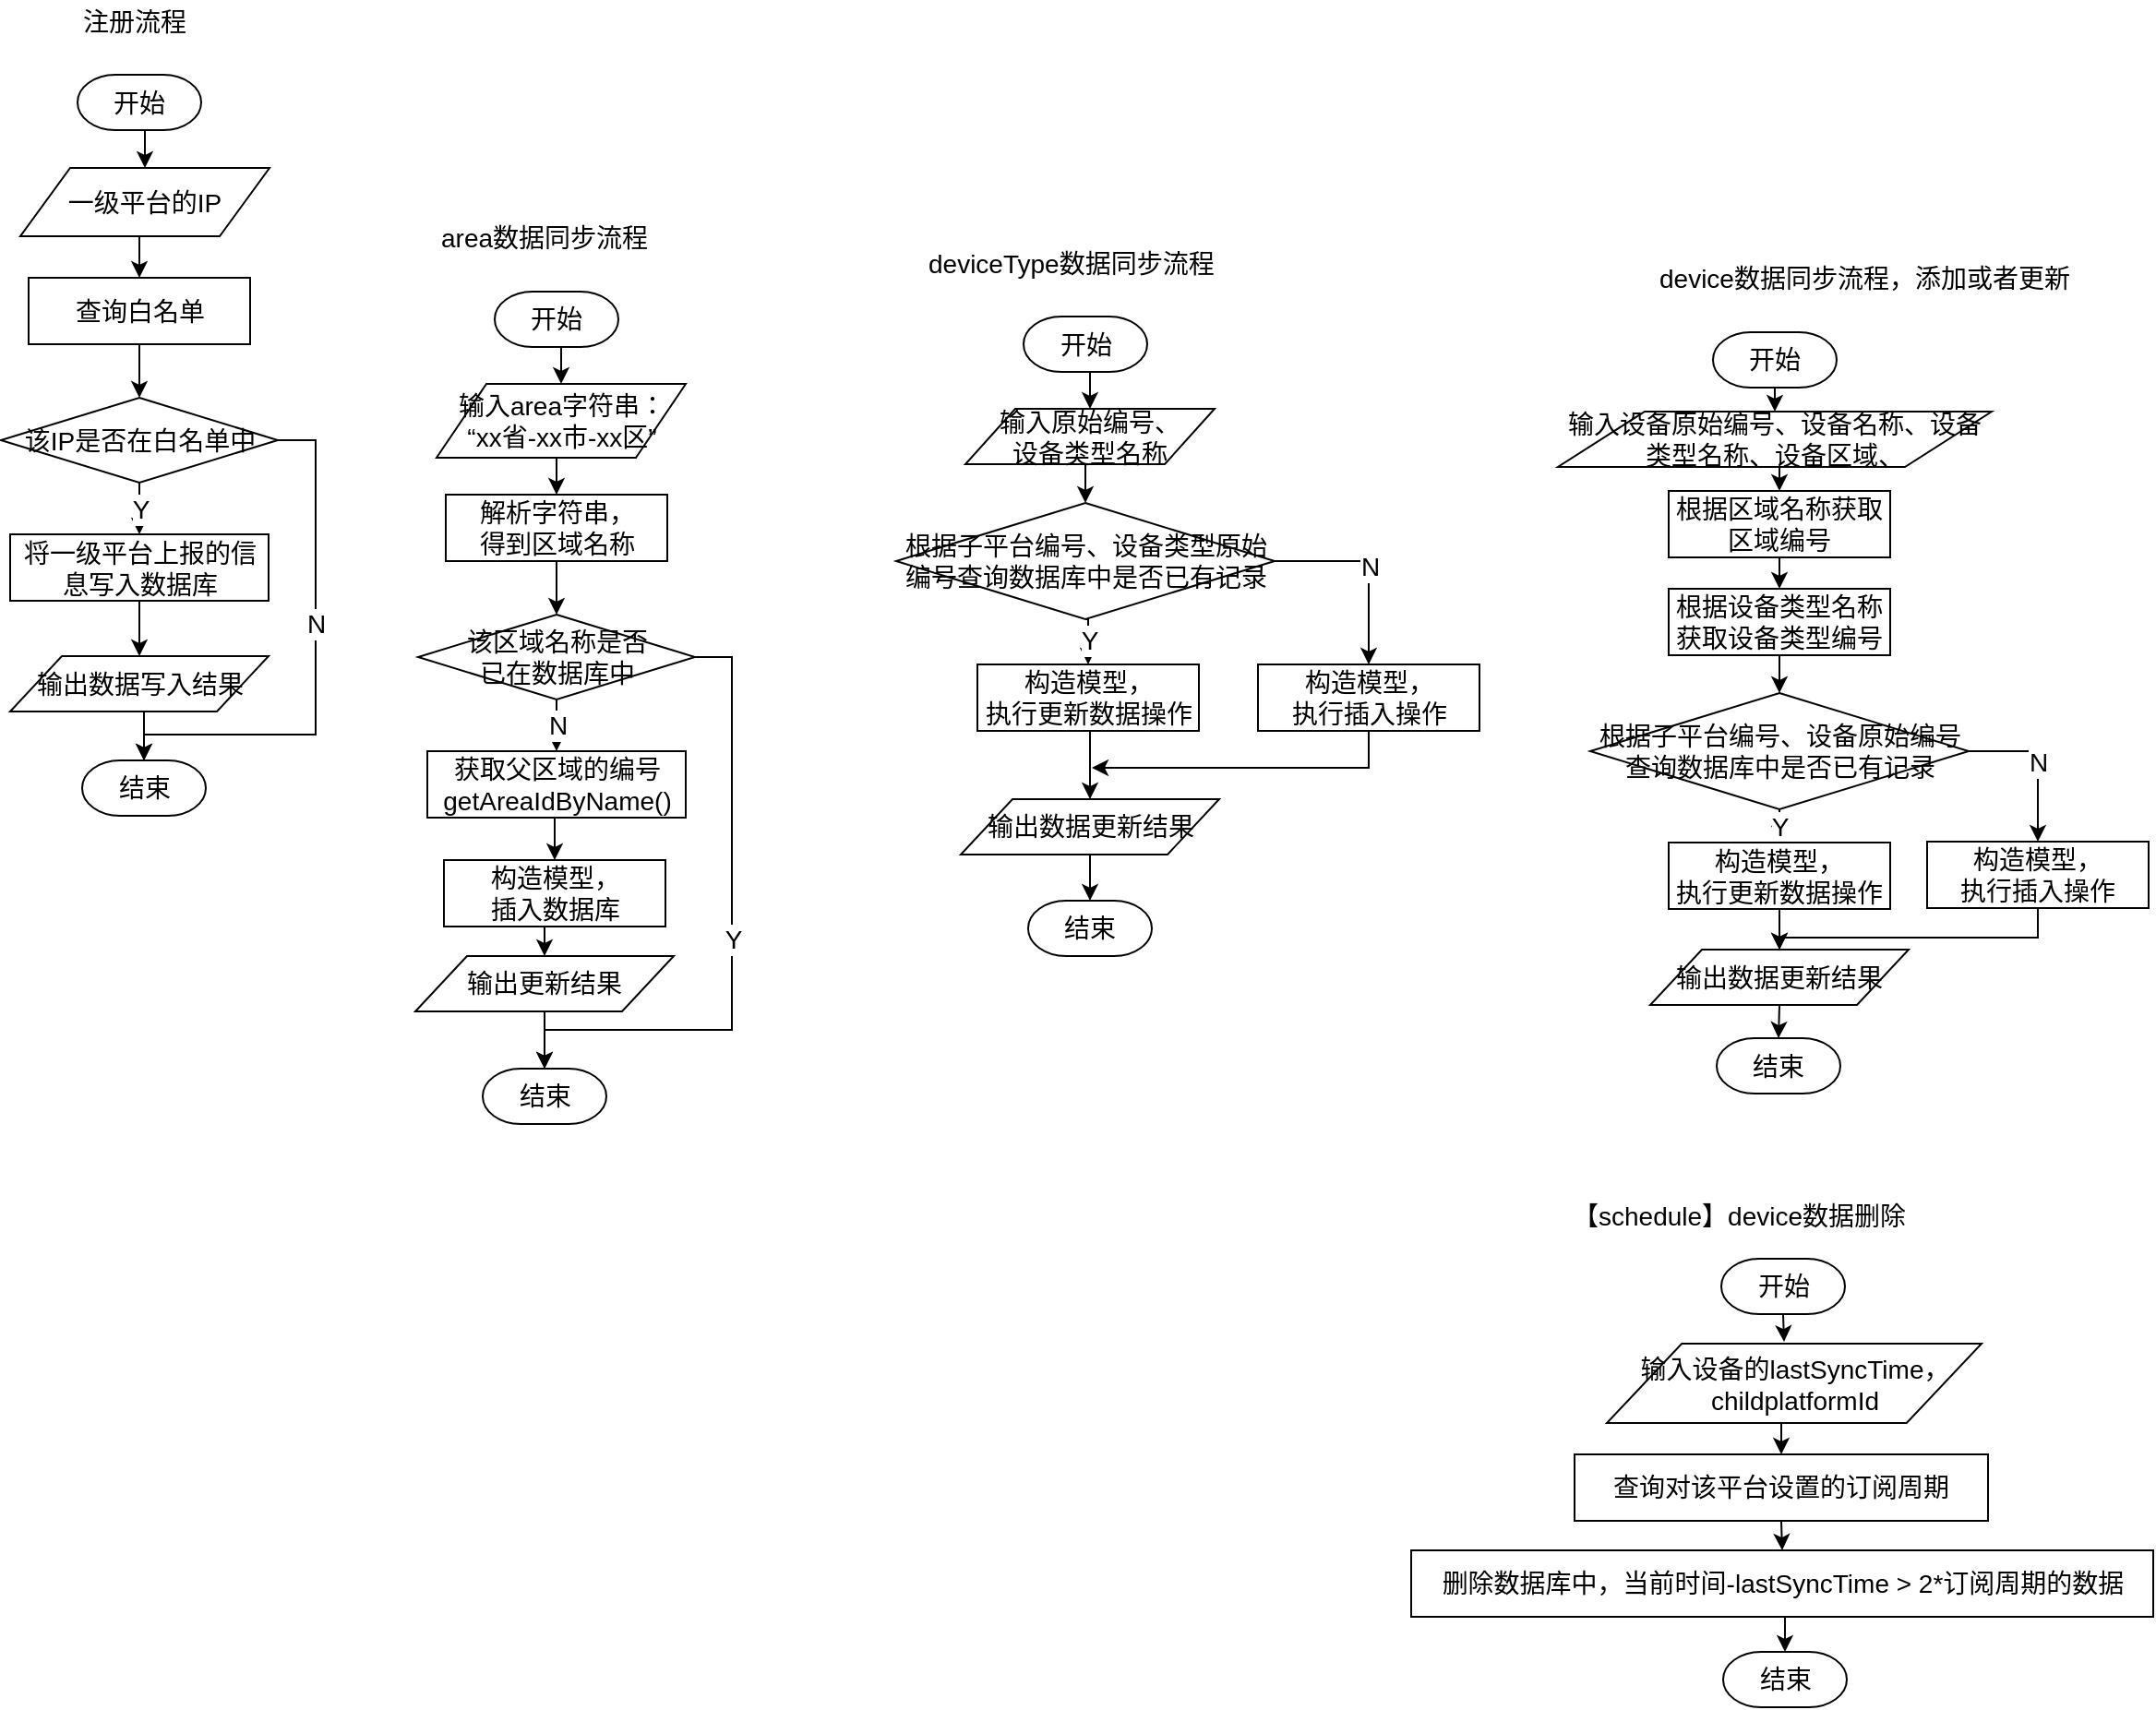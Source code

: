 <mxfile version="10.6.2" type="github"><diagram id="6a731a19-8d31-9384-78a2-239565b7b9f0" name="Page-1"><mxGraphModel dx="2176" dy="628" grid="1" gridSize="10" guides="1" tooltips="1" connect="1" arrows="1" fold="1" page="1" pageScale="1" pageWidth="1169" pageHeight="827" background="#ffffff" math="0" shadow="0"><root><mxCell id="0"/><mxCell id="1" parent="0"/><mxCell id="y7P9SScSzxXJDbZDGNzq-10" style="edgeStyle=orthogonalEdgeStyle;rounded=0;orthogonalLoop=1;jettySize=auto;html=1;exitX=0.5;exitY=1;exitDx=0;exitDy=0;entryX=0.5;entryY=0;entryDx=0;entryDy=0;fontSize=14;" parent="1" source="b0ZdyHu9Rvz4w-3HchTp-64" target="y7P9SScSzxXJDbZDGNzq-2" edge="1"><mxGeometry relative="1" as="geometry"/></mxCell><mxCell id="b0ZdyHu9Rvz4w-3HchTp-64" value="输入area字符串：&lt;br style=&quot;font-size: 14px;&quot;&gt;“xx省-xx市-xx区”" style="shape=parallelogram;perimeter=parallelogramPerimeter;whiteSpace=wrap;html=1;rounded=1;comic=0;arcSize=0;fontSize=14;" parent="1" vertex="1"><mxGeometry x="151.5" y="230" width="135" height="40" as="geometry"/></mxCell><mxCell id="y7P9SScSzxXJDbZDGNzq-12" value="N&lt;br style=&quot;font-size: 14px;&quot;&gt;" style="edgeStyle=orthogonalEdgeStyle;rounded=0;orthogonalLoop=1;jettySize=auto;html=1;exitX=0.5;exitY=1;exitDx=0;exitDy=0;exitPerimeter=0;fontSize=14;" parent="1" source="b0ZdyHu9Rvz4w-3HchTp-66" target="y7P9SScSzxXJDbZDGNzq-5" edge="1"><mxGeometry relative="1" as="geometry"/></mxCell><mxCell id="y7P9SScSzxXJDbZDGNzq-21" value="&lt;font style=&quot;font-size: 14px&quot;&gt;Y&lt;/font&gt;" style="edgeStyle=orthogonalEdgeStyle;rounded=0;orthogonalLoop=1;jettySize=auto;html=1;exitX=1;exitY=0.5;exitDx=0;exitDy=0;exitPerimeter=0;entryX=0.5;entryY=0;entryDx=0;entryDy=0;entryPerimeter=0;fontSize=14;" parent="1" source="b0ZdyHu9Rvz4w-3HchTp-66" target="b0ZdyHu9Rvz4w-3HchTp-79" edge="1"><mxGeometry relative="1" as="geometry"><Array as="points"><mxPoint x="311.5" y="378"/><mxPoint x="311.5" y="580"/><mxPoint x="210.5" y="580"/></Array></mxGeometry></mxCell><mxCell id="b0ZdyHu9Rvz4w-3HchTp-66" value="该区域名称是否&lt;br style=&quot;font-size: 14px;&quot;&gt;已在数据库中" style="strokeWidth=1;html=1;shape=mxgraph.flowchart.decision;whiteSpace=wrap;rounded=1;comic=0;fontSize=14;spacing=2;" parent="1" vertex="1"><mxGeometry x="141.5" y="355" width="150" height="46" as="geometry"/></mxCell><mxCell id="y7P9SScSzxXJDbZDGNzq-9" style="edgeStyle=orthogonalEdgeStyle;rounded=0;orthogonalLoop=1;jettySize=auto;html=1;exitX=0.5;exitY=1;exitDx=0;exitDy=0;exitPerimeter=0;entryX=0.5;entryY=0;entryDx=0;entryDy=0;fontSize=14;" parent="1" source="b0ZdyHu9Rvz4w-3HchTp-72" target="b0ZdyHu9Rvz4w-3HchTp-64" edge="1"><mxGeometry relative="1" as="geometry"/></mxCell><mxCell id="b0ZdyHu9Rvz4w-3HchTp-72" value="开始" style="strokeWidth=1;html=1;shape=mxgraph.flowchart.terminator;whiteSpace=wrap;rounded=1;comic=0;fontSize=14;" parent="1" vertex="1"><mxGeometry x="183" y="180" width="67" height="30" as="geometry"/></mxCell><mxCell id="b0ZdyHu9Rvz4w-3HchTp-79" value="结束" style="strokeWidth=1;html=1;shape=mxgraph.flowchart.terminator;whiteSpace=wrap;rounded=1;comic=0;fontSize=14;" parent="1" vertex="1"><mxGeometry x="176.5" y="601" width="67" height="30" as="geometry"/></mxCell><mxCell id="y7P9SScSzxXJDbZDGNzq-1" value="&lt;font style=&quot;font-size: 14px;&quot;&gt;area数据同步流程&lt;br style=&quot;font-size: 14px;&quot;&gt;&lt;br style=&quot;font-size: 14px;&quot;&gt;&lt;/font&gt;" style="text;html=1;resizable=0;points=[];autosize=1;align=left;verticalAlign=top;spacingTop=-4;fontSize=14;" parent="1" vertex="1"><mxGeometry x="151.5" y="140" width="140" height="30" as="geometry"/></mxCell><mxCell id="y7P9SScSzxXJDbZDGNzq-11" style="edgeStyle=orthogonalEdgeStyle;rounded=0;orthogonalLoop=1;jettySize=auto;html=1;exitX=0.5;exitY=1;exitDx=0;exitDy=0;entryX=0.5;entryY=0;entryDx=0;entryDy=0;entryPerimeter=0;fontSize=14;" parent="1" source="y7P9SScSzxXJDbZDGNzq-2" target="b0ZdyHu9Rvz4w-3HchTp-66" edge="1"><mxGeometry relative="1" as="geometry"/></mxCell><mxCell id="y7P9SScSzxXJDbZDGNzq-2" value="&lt;font style=&quot;font-size: 14px&quot;&gt;解析字符串，&lt;br style=&quot;font-size: 14px;&quot;&gt;得到区域名称&lt;br style=&quot;font-size: 14px;&quot;&gt;&lt;/font&gt;" style="rounded=0;whiteSpace=wrap;html=1;fontSize=14;" parent="1" vertex="1"><mxGeometry x="156.5" y="290" width="120" height="36" as="geometry"/></mxCell><mxCell id="y7P9SScSzxXJDbZDGNzq-15" style="edgeStyle=orthogonalEdgeStyle;rounded=0;orthogonalLoop=1;jettySize=auto;html=1;exitX=0.5;exitY=1;exitDx=0;exitDy=0;entryX=0.5;entryY=0;entryDx=0;entryDy=0;fontSize=14;" parent="1" source="y7P9SScSzxXJDbZDGNzq-4" target="y7P9SScSzxXJDbZDGNzq-6" edge="1"><mxGeometry relative="1" as="geometry"/></mxCell><mxCell id="y7P9SScSzxXJDbZDGNzq-4" value="&lt;span style=&quot;font-size: 14px&quot;&gt;构造模型，&lt;br style=&quot;font-size: 14px;&quot;&gt;插入数据库&lt;/span&gt;" style="rounded=0;whiteSpace=wrap;html=1;fontSize=14;" parent="1" vertex="1"><mxGeometry x="155.5" y="488" width="120" height="36" as="geometry"/></mxCell><mxCell id="y7P9SScSzxXJDbZDGNzq-13" style="edgeStyle=orthogonalEdgeStyle;rounded=0;orthogonalLoop=1;jettySize=auto;html=1;exitX=0.5;exitY=1;exitDx=0;exitDy=0;entryX=0.5;entryY=0;entryDx=0;entryDy=0;fontSize=14;" parent="1" source="y7P9SScSzxXJDbZDGNzq-5" target="y7P9SScSzxXJDbZDGNzq-4" edge="1"><mxGeometry relative="1" as="geometry"/></mxCell><mxCell id="y7P9SScSzxXJDbZDGNzq-5" value="&lt;span style=&quot;font-size: 14px&quot;&gt;获取父区域的编号&lt;br style=&quot;font-size: 14px;&quot;&gt;getAreaIdByName()&lt;br style=&quot;font-size: 14px;&quot;&gt;&lt;/span&gt;" style="rounded=0;whiteSpace=wrap;html=1;fontSize=14;" parent="1" vertex="1"><mxGeometry x="146.5" y="429" width="140" height="36" as="geometry"/></mxCell><mxCell id="y7P9SScSzxXJDbZDGNzq-17" style="edgeStyle=orthogonalEdgeStyle;rounded=0;orthogonalLoop=1;jettySize=auto;html=1;exitX=0.5;exitY=1;exitDx=0;exitDy=0;entryX=0.5;entryY=0;entryDx=0;entryDy=0;entryPerimeter=0;fontSize=14;" parent="1" source="y7P9SScSzxXJDbZDGNzq-6" target="b0ZdyHu9Rvz4w-3HchTp-79" edge="1"><mxGeometry relative="1" as="geometry"><Array as="points"><mxPoint x="210.5" y="590"/><mxPoint x="210.5" y="590"/></Array></mxGeometry></mxCell><mxCell id="y7P9SScSzxXJDbZDGNzq-6" value="输出更新结果" style="shape=parallelogram;perimeter=parallelogramPerimeter;whiteSpace=wrap;html=1;rounded=1;comic=0;arcSize=0;fontSize=14;" parent="1" vertex="1"><mxGeometry x="140" y="540" width="140" height="30" as="geometry"/></mxCell><mxCell id="y7P9SScSzxXJDbZDGNzq-43" style="edgeStyle=orthogonalEdgeStyle;rounded=0;orthogonalLoop=1;jettySize=auto;html=1;exitX=0.5;exitY=1;exitDx=0;exitDy=0;entryX=0.5;entryY=0;entryDx=0;entryDy=0;entryPerimeter=0;fontSize=14;" parent="1" source="y7P9SScSzxXJDbZDGNzq-23" target="y7P9SScSzxXJDbZDGNzq-26" edge="1"><mxGeometry relative="1" as="geometry"/></mxCell><mxCell id="y7P9SScSzxXJDbZDGNzq-23" value="&lt;span style=&quot;font-size: 14px;&quot;&gt;输入原始编号、&lt;br style=&quot;font-size: 14px;&quot;&gt;设备类型名称&lt;/span&gt;" style="shape=parallelogram;perimeter=parallelogramPerimeter;whiteSpace=wrap;html=1;rounded=1;comic=0;arcSize=0;fontSize=14;" parent="1" vertex="1"><mxGeometry x="438" y="243.5" width="135" height="30" as="geometry"/></mxCell><mxCell id="y7P9SScSzxXJDbZDGNzq-48" value="Y" style="edgeStyle=orthogonalEdgeStyle;rounded=0;orthogonalLoop=1;jettySize=auto;html=1;exitX=0.5;exitY=1;exitDx=0;exitDy=0;exitPerimeter=0;entryX=0.5;entryY=0;entryDx=0;entryDy=0;fontSize=14;" parent="1" source="y7P9SScSzxXJDbZDGNzq-26" target="y7P9SScSzxXJDbZDGNzq-34" edge="1"><mxGeometry relative="1" as="geometry"/></mxCell><mxCell id="y7P9SScSzxXJDbZDGNzq-52" value="N" style="edgeStyle=orthogonalEdgeStyle;rounded=0;orthogonalLoop=1;jettySize=auto;html=1;exitX=1;exitY=0.5;exitDx=0;exitDy=0;exitPerimeter=0;fontSize=14;" parent="1" source="y7P9SScSzxXJDbZDGNzq-26" target="y7P9SScSzxXJDbZDGNzq-39" edge="1"><mxGeometry relative="1" as="geometry"/></mxCell><mxCell id="y7P9SScSzxXJDbZDGNzq-26" value="根据子平台编号、设备类型原始编号查询数据库中是否已有记录" style="strokeWidth=1;html=1;shape=mxgraph.flowchart.decision;whiteSpace=wrap;rounded=1;comic=0;fontSize=14;spacing=2;" parent="1" vertex="1"><mxGeometry x="400.5" y="294.5" width="205" height="63" as="geometry"/></mxCell><mxCell id="y7P9SScSzxXJDbZDGNzq-27" style="edgeStyle=orthogonalEdgeStyle;rounded=0;orthogonalLoop=1;jettySize=auto;html=1;exitX=0.5;exitY=1;exitDx=0;exitDy=0;exitPerimeter=0;entryX=0.5;entryY=0;entryDx=0;entryDy=0;fontSize=14;" parent="1" source="y7P9SScSzxXJDbZDGNzq-28" target="y7P9SScSzxXJDbZDGNzq-23" edge="1"><mxGeometry relative="1" as="geometry"/></mxCell><mxCell id="y7P9SScSzxXJDbZDGNzq-28" value="开始" style="strokeWidth=1;html=1;shape=mxgraph.flowchart.terminator;whiteSpace=wrap;rounded=1;comic=0;fontSize=14;" parent="1" vertex="1"><mxGeometry x="469.5" y="193.5" width="67" height="30" as="geometry"/></mxCell><mxCell id="y7P9SScSzxXJDbZDGNzq-29" value="结束" style="strokeWidth=1;html=1;shape=mxgraph.flowchart.terminator;whiteSpace=wrap;rounded=1;comic=0;fontSize=14;" parent="1" vertex="1"><mxGeometry x="472" y="510" width="67" height="30" as="geometry"/></mxCell><mxCell id="y7P9SScSzxXJDbZDGNzq-30" value="&lt;font style=&quot;font-size: 14px;&quot;&gt;deviceType数据同步流程&lt;/font&gt;" style="text;html=1;resizable=0;points=[];autosize=1;align=left;verticalAlign=top;spacingTop=-4;fontSize=14;" parent="1" vertex="1"><mxGeometry x="415.5" y="153.5" width="190" height="20" as="geometry"/></mxCell><mxCell id="y7P9SScSzxXJDbZDGNzq-49" style="edgeStyle=orthogonalEdgeStyle;rounded=0;orthogonalLoop=1;jettySize=auto;html=1;exitX=0.5;exitY=1;exitDx=0;exitDy=0;entryX=0.5;entryY=0;entryDx=0;entryDy=0;fontSize=14;" parent="1" source="y7P9SScSzxXJDbZDGNzq-34" target="y7P9SScSzxXJDbZDGNzq-38" edge="1"><mxGeometry relative="1" as="geometry"/></mxCell><mxCell id="y7P9SScSzxXJDbZDGNzq-34" value="&lt;span style=&quot;font-size: 14px&quot;&gt;构造模型，&lt;br style=&quot;font-size: 14px;&quot;&gt;执行更新数据操作&lt;br style=&quot;font-size: 14px;&quot;&gt;&lt;/span&gt;" style="rounded=0;whiteSpace=wrap;html=1;fontSize=14;" parent="1" vertex="1"><mxGeometry x="444.5" y="382" width="120" height="36" as="geometry"/></mxCell><mxCell id="y7P9SScSzxXJDbZDGNzq-50" style="edgeStyle=orthogonalEdgeStyle;rounded=0;orthogonalLoop=1;jettySize=auto;html=1;exitX=0.5;exitY=1;exitDx=0;exitDy=0;entryX=0.5;entryY=0;entryDx=0;entryDy=0;entryPerimeter=0;fontSize=14;" parent="1" source="y7P9SScSzxXJDbZDGNzq-38" target="y7P9SScSzxXJDbZDGNzq-29" edge="1"><mxGeometry relative="1" as="geometry"/></mxCell><mxCell id="y7P9SScSzxXJDbZDGNzq-38" value="输出数据更新结果" style="shape=parallelogram;perimeter=parallelogramPerimeter;whiteSpace=wrap;html=1;rounded=1;comic=0;arcSize=0;fontSize=14;" parent="1" vertex="1"><mxGeometry x="435.5" y="455" width="140" height="30" as="geometry"/></mxCell><mxCell id="y7P9SScSzxXJDbZDGNzq-53" style="edgeStyle=orthogonalEdgeStyle;rounded=0;orthogonalLoop=1;jettySize=auto;html=1;exitX=0.5;exitY=1;exitDx=0;exitDy=0;fontSize=14;" parent="1" edge="1"><mxGeometry relative="1" as="geometry"><mxPoint x="506.5" y="438" as="targetPoint"/><mxPoint x="656.5" y="416" as="sourcePoint"/><Array as="points"><mxPoint x="656.5" y="438"/></Array></mxGeometry></mxCell><mxCell id="y7P9SScSzxXJDbZDGNzq-39" value="&lt;span style=&quot;font-size: 14px&quot;&gt;构造模型，&lt;br style=&quot;font-size: 14px;&quot;&gt;执行插入操作&lt;br style=&quot;font-size: 14px;&quot;&gt;&lt;/span&gt;" style="rounded=0;whiteSpace=wrap;html=1;fontSize=14;" parent="1" vertex="1"><mxGeometry x="596.5" y="382" width="120" height="36" as="geometry"/></mxCell><mxCell id="n9s2jihmsVF0NRUN-z7o-6" style="edgeStyle=orthogonalEdgeStyle;rounded=0;orthogonalLoop=1;jettySize=auto;html=1;exitX=0.5;exitY=1;exitDx=0;exitDy=0;entryX=0.5;entryY=0;entryDx=0;entryDy=0;fontSize=14;" parent="1" source="y7P9SScSzxXJDbZDGNzq-55" target="n9s2jihmsVF0NRUN-z7o-3" edge="1"><mxGeometry relative="1" as="geometry"/></mxCell><mxCell id="y7P9SScSzxXJDbZDGNzq-55" value="&lt;span style=&quot;font-size: 14px&quot;&gt;输入设备原始编号、设备名称、设备类型名称、设备区域、&lt;/span&gt;" style="shape=parallelogram;perimeter=parallelogramPerimeter;whiteSpace=wrap;html=1;rounded=1;comic=0;arcSize=0;fontSize=14;" parent="1" vertex="1"><mxGeometry x="759" y="245" width="235" height="30" as="geometry"/></mxCell><mxCell id="n9s2jihmsVF0NRUN-z7o-12" value="Y" style="edgeStyle=orthogonalEdgeStyle;rounded=0;orthogonalLoop=1;jettySize=auto;html=1;exitX=0.5;exitY=1;exitDx=0;exitDy=0;exitPerimeter=0;entryX=0.5;entryY=0;entryDx=0;entryDy=0;fontSize=14;" parent="1" source="y7P9SScSzxXJDbZDGNzq-58" target="y7P9SScSzxXJDbZDGNzq-64" edge="1"><mxGeometry relative="1" as="geometry"/></mxCell><mxCell id="n9s2jihmsVF0NRUN-z7o-15" value="N" style="edgeStyle=orthogonalEdgeStyle;rounded=0;orthogonalLoop=1;jettySize=auto;html=1;exitX=1;exitY=0.5;exitDx=0;exitDy=0;exitPerimeter=0;entryX=0.5;entryY=0;entryDx=0;entryDy=0;fontSize=14;" parent="1" source="y7P9SScSzxXJDbZDGNzq-58" target="y7P9SScSzxXJDbZDGNzq-68" edge="1"><mxGeometry relative="1" as="geometry"/></mxCell><mxCell id="y7P9SScSzxXJDbZDGNzq-58" value="根据子平台编号、设备原始编号查询数据库中是否已有记录" style="strokeWidth=1;html=1;shape=mxgraph.flowchart.decision;whiteSpace=wrap;rounded=1;comic=0;fontSize=14;spacing=2;" parent="1" vertex="1"><mxGeometry x="776.5" y="397.5" width="205" height="63" as="geometry"/></mxCell><mxCell id="n9s2jihmsVF0NRUN-z7o-7" style="edgeStyle=orthogonalEdgeStyle;rounded=0;orthogonalLoop=1;jettySize=auto;html=1;exitX=0.5;exitY=1;exitDx=0;exitDy=0;exitPerimeter=0;entryX=0.5;entryY=0;entryDx=0;entryDy=0;fontSize=14;" parent="1" source="y7P9SScSzxXJDbZDGNzq-60" target="y7P9SScSzxXJDbZDGNzq-55" edge="1"><mxGeometry relative="1" as="geometry"/></mxCell><mxCell id="y7P9SScSzxXJDbZDGNzq-60" value="开始" style="strokeWidth=1;html=1;shape=mxgraph.flowchart.terminator;whiteSpace=wrap;rounded=1;comic=0;fontSize=14;" parent="1" vertex="1"><mxGeometry x="843" y="202" width="67" height="30" as="geometry"/></mxCell><mxCell id="y7P9SScSzxXJDbZDGNzq-61" value="结束" style="strokeWidth=1;html=1;shape=mxgraph.flowchart.terminator;whiteSpace=wrap;rounded=1;comic=0;fontSize=14;" parent="1" vertex="1"><mxGeometry x="845" y="584.5" width="67" height="30" as="geometry"/></mxCell><mxCell id="y7P9SScSzxXJDbZDGNzq-62" value="&lt;font style=&quot;font-size: 14px&quot;&gt;device数据同步流程，添加或者更新&amp;nbsp;&lt;/font&gt;" style="text;html=1;resizable=0;points=[];autosize=1;align=left;verticalAlign=top;spacingTop=-4;fontSize=14;" parent="1" vertex="1"><mxGeometry x="811.5" y="162" width="240" height="20" as="geometry"/></mxCell><mxCell id="n9s2jihmsVF0NRUN-z7o-13" style="edgeStyle=orthogonalEdgeStyle;rounded=0;orthogonalLoop=1;jettySize=auto;html=1;exitX=0.5;exitY=1;exitDx=0;exitDy=0;entryX=0.5;entryY=0;entryDx=0;entryDy=0;fontSize=14;" parent="1" source="y7P9SScSzxXJDbZDGNzq-64" target="y7P9SScSzxXJDbZDGNzq-66" edge="1"><mxGeometry relative="1" as="geometry"/></mxCell><mxCell id="y7P9SScSzxXJDbZDGNzq-64" value="&lt;span style=&quot;font-size: 14px&quot;&gt;构造模型，&lt;br style=&quot;font-size: 14px;&quot;&gt;执行更新数据操作&lt;br style=&quot;font-size: 14px;&quot;&gt;&lt;/span&gt;" style="rounded=0;whiteSpace=wrap;html=1;fontSize=14;" parent="1" vertex="1"><mxGeometry x="819" y="478.5" width="120" height="36" as="geometry"/></mxCell><mxCell id="n9s2jihmsVF0NRUN-z7o-14" style="edgeStyle=orthogonalEdgeStyle;rounded=0;orthogonalLoop=1;jettySize=auto;html=1;exitX=0.5;exitY=1;exitDx=0;exitDy=0;entryX=0.5;entryY=0;entryDx=0;entryDy=0;entryPerimeter=0;fontSize=14;" parent="1" source="y7P9SScSzxXJDbZDGNzq-66" target="y7P9SScSzxXJDbZDGNzq-61" edge="1"><mxGeometry relative="1" as="geometry"/></mxCell><mxCell id="y7P9SScSzxXJDbZDGNzq-66" value="输出数据更新结果" style="shape=parallelogram;perimeter=parallelogramPerimeter;whiteSpace=wrap;html=1;rounded=1;comic=0;arcSize=0;fontSize=14;" parent="1" vertex="1"><mxGeometry x="809" y="536.5" width="140" height="30" as="geometry"/></mxCell><mxCell id="n9s2jihmsVF0NRUN-z7o-16" style="edgeStyle=orthogonalEdgeStyle;rounded=0;orthogonalLoop=1;jettySize=auto;html=1;exitX=0.5;exitY=1;exitDx=0;exitDy=0;entryX=0.5;entryY=0;entryDx=0;entryDy=0;fontSize=14;" parent="1" source="y7P9SScSzxXJDbZDGNzq-68" target="y7P9SScSzxXJDbZDGNzq-66" edge="1"><mxGeometry relative="1" as="geometry"><Array as="points"><mxPoint x="1019.5" y="530"/><mxPoint x="879.5" y="530"/></Array></mxGeometry></mxCell><mxCell id="y7P9SScSzxXJDbZDGNzq-68" value="&lt;span style=&quot;font-size: 14px&quot;&gt;构造模型，&lt;br style=&quot;font-size: 14px;&quot;&gt;执行插入操作&lt;br style=&quot;font-size: 14px;&quot;&gt;&lt;/span&gt;" style="rounded=0;whiteSpace=wrap;html=1;fontSize=14;" parent="1" vertex="1"><mxGeometry x="959" y="478" width="120" height="36" as="geometry"/></mxCell><mxCell id="n9s2jihmsVF0NRUN-z7o-4" style="edgeStyle=orthogonalEdgeStyle;rounded=0;orthogonalLoop=1;jettySize=auto;html=1;exitX=0.5;exitY=1;exitDx=0;exitDy=0;entryX=0.5;entryY=0;entryDx=0;entryDy=0;entryPerimeter=0;fontSize=14;" parent="1" source="n9s2jihmsVF0NRUN-z7o-1" target="y7P9SScSzxXJDbZDGNzq-58" edge="1"><mxGeometry relative="1" as="geometry"/></mxCell><mxCell id="n9s2jihmsVF0NRUN-z7o-1" value="&lt;span style=&quot;font-size: 14px;&quot;&gt;根据设备类型名称获取设备类型编号&lt;br style=&quot;font-size: 14px;&quot;&gt;&lt;/span&gt;" style="rounded=0;whiteSpace=wrap;html=1;fontSize=14;" parent="1" vertex="1"><mxGeometry x="819" y="341" width="120" height="36" as="geometry"/></mxCell><mxCell id="n9s2jihmsVF0NRUN-z7o-5" style="edgeStyle=orthogonalEdgeStyle;rounded=0;orthogonalLoop=1;jettySize=auto;html=1;exitX=0.5;exitY=1;exitDx=0;exitDy=0;entryX=0.5;entryY=0;entryDx=0;entryDy=0;fontSize=14;" parent="1" source="n9s2jihmsVF0NRUN-z7o-3" target="n9s2jihmsVF0NRUN-z7o-1" edge="1"><mxGeometry relative="1" as="geometry"/></mxCell><mxCell id="n9s2jihmsVF0NRUN-z7o-3" value="&lt;span style=&quot;font-size: 14px;&quot;&gt;根据区域名称获取区域编号&lt;br style=&quot;font-size: 14px;&quot;&gt;&lt;/span&gt;" style="rounded=0;whiteSpace=wrap;html=1;fontSize=14;" parent="1" vertex="1"><mxGeometry x="819" y="288" width="120" height="36" as="geometry"/></mxCell><mxCell id="n9s2jihmsVF0NRUN-z7o-17" value="&lt;font style=&quot;font-size: 14px&quot;&gt;【schedule】device数据删除&lt;/font&gt;" style="text;html=1;resizable=0;points=[];autosize=1;align=left;verticalAlign=top;spacingTop=-4;fontSize=14;" parent="1" vertex="1"><mxGeometry x="764.5" y="670" width="200" height="20" as="geometry"/></mxCell><mxCell id="n9s2jihmsVF0NRUN-z7o-20" value="结束" style="strokeWidth=1;html=1;shape=mxgraph.flowchart.terminator;whiteSpace=wrap;rounded=1;comic=0;fontSize=14;" parent="1" vertex="1"><mxGeometry x="848.5" y="917" width="67" height="30" as="geometry"/></mxCell><mxCell id="n9s2jihmsVF0NRUN-z7o-31" style="edgeStyle=orthogonalEdgeStyle;rounded=0;orthogonalLoop=1;jettySize=auto;html=1;exitX=0.5;exitY=1;exitDx=0;exitDy=0;exitPerimeter=0;entryX=0.473;entryY=-0.023;entryDx=0;entryDy=0;entryPerimeter=0;fontSize=14;" parent="1" source="n9s2jihmsVF0NRUN-z7o-21" target="n9s2jihmsVF0NRUN-z7o-23" edge="1"><mxGeometry relative="1" as="geometry"/></mxCell><mxCell id="n9s2jihmsVF0NRUN-z7o-21" value="开始" style="strokeWidth=1;html=1;shape=mxgraph.flowchart.terminator;whiteSpace=wrap;rounded=1;comic=0;fontSize=14;" parent="1" vertex="1"><mxGeometry x="847.5" y="704" width="67" height="30" as="geometry"/></mxCell><mxCell id="n9s2jihmsVF0NRUN-z7o-35" style="edgeStyle=orthogonalEdgeStyle;rounded=0;orthogonalLoop=1;jettySize=auto;html=1;exitX=0.5;exitY=1;exitDx=0;exitDy=0;entryX=0.5;entryY=0;entryDx=0;entryDy=0;fontSize=14;" parent="1" source="n9s2jihmsVF0NRUN-z7o-23" target="n9s2jihmsVF0NRUN-z7o-26" edge="1"><mxGeometry relative="1" as="geometry"/></mxCell><mxCell id="n9s2jihmsVF0NRUN-z7o-23" value="输入设备的lastSyncTime，childplatformId" style="shape=parallelogram;perimeter=parallelogramPerimeter;whiteSpace=wrap;html=1;rounded=1;comic=0;arcSize=0;fontSize=14;" parent="1" vertex="1"><mxGeometry x="785.5" y="750" width="203" height="43" as="geometry"/></mxCell><mxCell id="n9s2jihmsVF0NRUN-z7o-37" style="edgeStyle=orthogonalEdgeStyle;rounded=0;orthogonalLoop=1;jettySize=auto;html=1;exitX=0.5;exitY=1;exitDx=0;exitDy=0;entryX=0.5;entryY=0;entryDx=0;entryDy=0;fontSize=14;" parent="1" source="n9s2jihmsVF0NRUN-z7o-26" target="n9s2jihmsVF0NRUN-z7o-29" edge="1"><mxGeometry relative="1" as="geometry"/></mxCell><mxCell id="n9s2jihmsVF0NRUN-z7o-26" value="&lt;span style=&quot;font-size: 14px&quot;&gt;查询对该平台设置的订阅周期&lt;br style=&quot;font-size: 14px&quot;&gt;&lt;/span&gt;" style="rounded=0;whiteSpace=wrap;html=1;fontSize=14;" parent="1" vertex="1"><mxGeometry x="768" y="810" width="224" height="36" as="geometry"/></mxCell><mxCell id="n9s2jihmsVF0NRUN-z7o-38" style="edgeStyle=orthogonalEdgeStyle;rounded=0;orthogonalLoop=1;jettySize=auto;html=1;exitX=0.5;exitY=1;exitDx=0;exitDy=0;entryX=0.5;entryY=0;entryDx=0;entryDy=0;entryPerimeter=0;fontSize=14;" parent="1" source="n9s2jihmsVF0NRUN-z7o-29" target="n9s2jihmsVF0NRUN-z7o-20" edge="1"><mxGeometry relative="1" as="geometry"/></mxCell><mxCell id="n9s2jihmsVF0NRUN-z7o-29" value="&lt;span style=&quot;font-size: 14px&quot;&gt;删除数据库中，当前时间-lastSyncTime &amp;gt; 2*订阅周期的数据&lt;br style=&quot;font-size: 14px&quot;&gt;&lt;/span&gt;" style="rounded=0;whiteSpace=wrap;html=1;fontSize=14;" parent="1" vertex="1"><mxGeometry x="679.5" y="862" width="402" height="36" as="geometry"/></mxCell><mxCell id="n9s2jihmsVF0NRUN-z7o-40" style="edgeStyle=orthogonalEdgeStyle;rounded=0;orthogonalLoop=1;jettySize=auto;html=1;exitX=0.5;exitY=1;exitDx=0;exitDy=0;entryX=0.5;entryY=0;entryDx=0;entryDy=0;fontSize=14;" parent="1" source="n9s2jihmsVF0NRUN-z7o-41" target="n9s2jihmsVF0NRUN-z7o-50" edge="1"><mxGeometry relative="1" as="geometry"/></mxCell><mxCell id="n9s2jihmsVF0NRUN-z7o-41" value="一级平台的IP" style="shape=parallelogram;perimeter=parallelogramPerimeter;whiteSpace=wrap;html=1;rounded=1;comic=0;arcSize=0;fontSize=14;" parent="1" vertex="1"><mxGeometry x="-74" y="113" width="135" height="37" as="geometry"/></mxCell><mxCell id="n9s2jihmsVF0NRUN-z7o-42" value="Y&lt;br style=&quot;font-size: 14px&quot;&gt;" style="edgeStyle=orthogonalEdgeStyle;rounded=0;orthogonalLoop=1;jettySize=auto;html=1;exitX=0.5;exitY=1;exitDx=0;exitDy=0;exitPerimeter=0;fontSize=14;" parent="1" source="n9s2jihmsVF0NRUN-z7o-44" target="n9s2jihmsVF0NRUN-z7o-54" edge="1"><mxGeometry relative="1" as="geometry"/></mxCell><mxCell id="2hvuwdcc1er4ZDpzHLnG-2" value="N" style="edgeStyle=orthogonalEdgeStyle;rounded=0;orthogonalLoop=1;jettySize=auto;html=1;exitX=1;exitY=0.5;exitDx=0;exitDy=0;exitPerimeter=0;entryX=0.5;entryY=0;entryDx=0;entryDy=0;entryPerimeter=0;fontSize=14;" edge="1" parent="1" source="n9s2jihmsVF0NRUN-z7o-44" target="n9s2jihmsVF0NRUN-z7o-47"><mxGeometry x="-0.168" relative="1" as="geometry"><Array as="points"><mxPoint x="86" y="261"/><mxPoint x="86" y="420"/><mxPoint x="-7" y="420"/></Array><mxPoint as="offset"/></mxGeometry></mxCell><mxCell id="n9s2jihmsVF0NRUN-z7o-44" value="该IP是否在白名单中" style="strokeWidth=1;html=1;shape=mxgraph.flowchart.decision;whiteSpace=wrap;rounded=1;comic=0;fontSize=14;spacing=2;" parent="1" vertex="1"><mxGeometry x="-84.5" y="237.5" width="150" height="46" as="geometry"/></mxCell><mxCell id="n9s2jihmsVF0NRUN-z7o-45" style="edgeStyle=orthogonalEdgeStyle;rounded=0;orthogonalLoop=1;jettySize=auto;html=1;exitX=0.5;exitY=1;exitDx=0;exitDy=0;exitPerimeter=0;entryX=0.5;entryY=0;entryDx=0;entryDy=0;fontSize=14;" parent="1" source="n9s2jihmsVF0NRUN-z7o-46" target="n9s2jihmsVF0NRUN-z7o-41" edge="1"><mxGeometry relative="1" as="geometry"/></mxCell><mxCell id="n9s2jihmsVF0NRUN-z7o-46" value="开始" style="strokeWidth=1;html=1;shape=mxgraph.flowchart.terminator;whiteSpace=wrap;rounded=1;comic=0;fontSize=14;" parent="1" vertex="1"><mxGeometry x="-43" y="62.5" width="67" height="30" as="geometry"/></mxCell><mxCell id="n9s2jihmsVF0NRUN-z7o-47" value="结束" style="strokeWidth=1;html=1;shape=mxgraph.flowchart.terminator;whiteSpace=wrap;rounded=1;comic=0;fontSize=14;" parent="1" vertex="1"><mxGeometry x="-40.5" y="434" width="67" height="30" as="geometry"/></mxCell><mxCell id="n9s2jihmsVF0NRUN-z7o-48" value="&lt;font style=&quot;font-size: 14px&quot;&gt;注册流程&lt;br style=&quot;font-size: 14px&quot;&gt;&lt;/font&gt;" style="text;html=1;resizable=0;points=[];autosize=1;align=left;verticalAlign=top;spacingTop=-4;fontSize=14;" parent="1" vertex="1"><mxGeometry x="-42" y="22.5" width="70" height="20" as="geometry"/></mxCell><mxCell id="n9s2jihmsVF0NRUN-z7o-49" style="edgeStyle=orthogonalEdgeStyle;rounded=0;orthogonalLoop=1;jettySize=auto;html=1;exitX=0.5;exitY=1;exitDx=0;exitDy=0;entryX=0.5;entryY=0;entryDx=0;entryDy=0;entryPerimeter=0;fontSize=14;" parent="1" source="n9s2jihmsVF0NRUN-z7o-50" target="n9s2jihmsVF0NRUN-z7o-44" edge="1"><mxGeometry relative="1" as="geometry"/></mxCell><mxCell id="n9s2jihmsVF0NRUN-z7o-50" value="&lt;font style=&quot;font-size: 14px&quot;&gt;查询白名单&lt;br style=&quot;font-size: 14px&quot;&gt;&lt;/font&gt;" style="rounded=0;whiteSpace=wrap;html=1;fontSize=14;" parent="1" vertex="1"><mxGeometry x="-69.5" y="172.5" width="120" height="36" as="geometry"/></mxCell><mxCell id="2hvuwdcc1er4ZDpzHLnG-3" style="edgeStyle=orthogonalEdgeStyle;rounded=0;orthogonalLoop=1;jettySize=auto;html=1;exitX=0.5;exitY=1;exitDx=0;exitDy=0;entryX=0.5;entryY=0;entryDx=0;entryDy=0;fontSize=14;" edge="1" parent="1" source="n9s2jihmsVF0NRUN-z7o-54" target="n9s2jihmsVF0NRUN-z7o-56"><mxGeometry relative="1" as="geometry"/></mxCell><mxCell id="n9s2jihmsVF0NRUN-z7o-54" value="&lt;span style=&quot;font-size: 14px&quot;&gt;将一级平台上报的信息写入数据库&lt;br style=&quot;font-size: 14px&quot;&gt;&lt;/span&gt;" style="rounded=0;whiteSpace=wrap;html=1;fontSize=14;" parent="1" vertex="1"><mxGeometry x="-79.5" y="311.5" width="140" height="36" as="geometry"/></mxCell><mxCell id="2hvuwdcc1er4ZDpzHLnG-4" style="edgeStyle=orthogonalEdgeStyle;rounded=0;orthogonalLoop=1;jettySize=auto;html=1;exitX=0.5;exitY=1;exitDx=0;exitDy=0;entryX=0.5;entryY=0;entryDx=0;entryDy=0;entryPerimeter=0;fontSize=14;" edge="1" parent="1" source="n9s2jihmsVF0NRUN-z7o-56" target="n9s2jihmsVF0NRUN-z7o-47"><mxGeometry relative="1" as="geometry"/></mxCell><mxCell id="n9s2jihmsVF0NRUN-z7o-56" value="输出数据写入结果" style="shape=parallelogram;perimeter=parallelogramPerimeter;whiteSpace=wrap;html=1;rounded=1;comic=0;arcSize=0;fontSize=14;" parent="1" vertex="1"><mxGeometry x="-79.5" y="377.5" width="140" height="30" as="geometry"/></mxCell></root></mxGraphModel></diagram></mxfile>